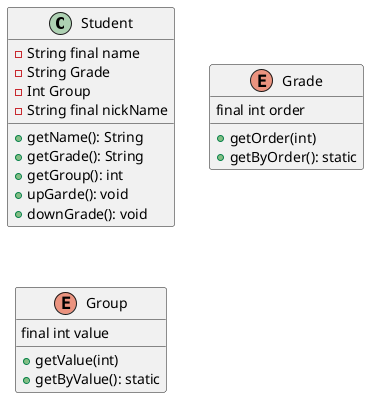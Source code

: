 @startuml


 class Student{
    -String final name
    -String Grade
    -Int Group
    -String final nickName
    +getName(): String
    +getGrade(): String
    +getGroup(): int
    +upGarde(): void
    +downGrade(): void

 }

 enum Grade{
 final int order
 +getOrder(int)
 +getByOrder(): static
 }

 enum Group{
  final int value
  +getValue(int)
  +getByValue(): static
 }


@enduml